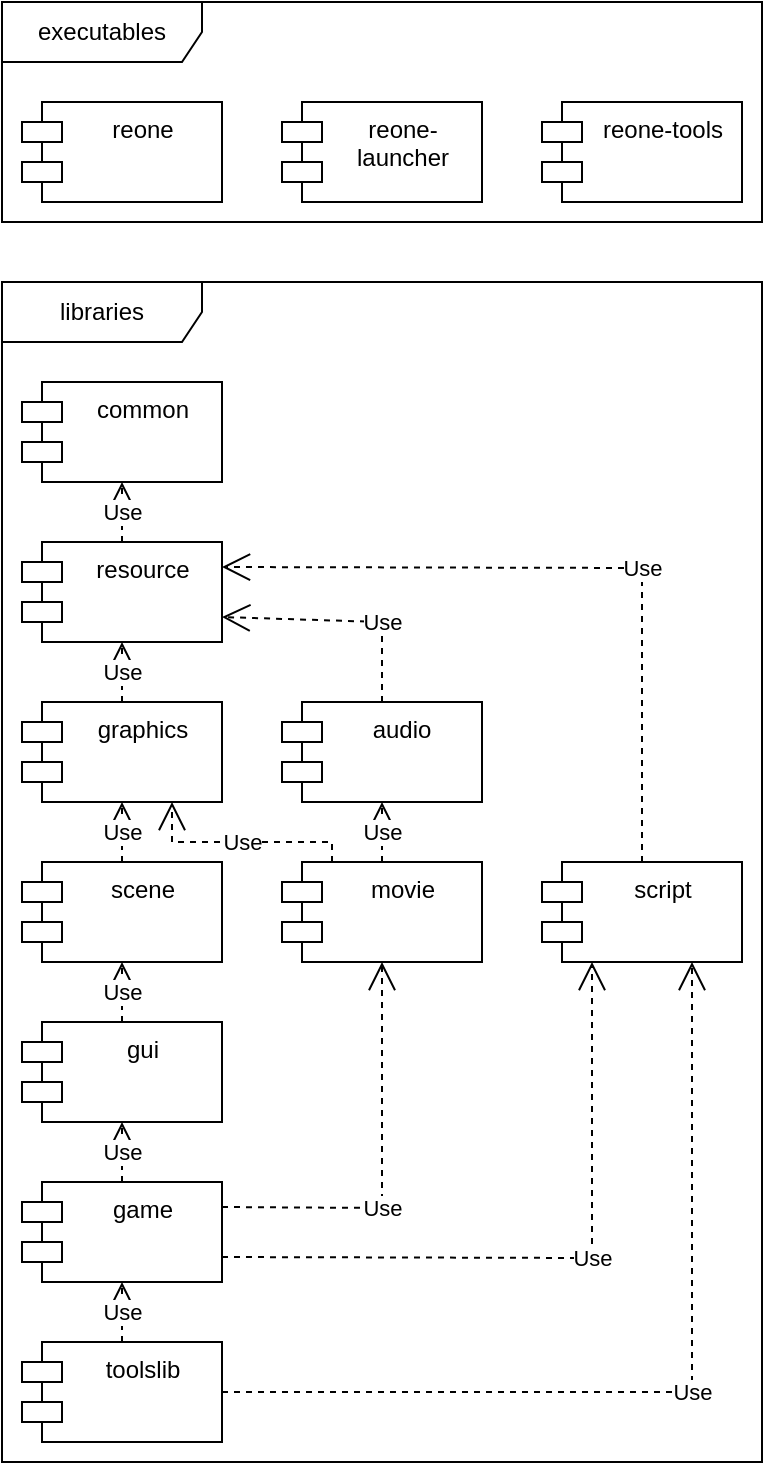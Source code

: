<mxfile version="19.0.3" type="device"><diagram id="C5RBs43oDa-KdzZeNtuy" name="Page-1"><mxGraphModel dx="2585" dy="2554" grid="1" gridSize="10" guides="1" tooltips="1" connect="1" arrows="1" fold="1" page="1" pageScale="1" pageWidth="827" pageHeight="1169" math="0" shadow="0"><root><mxCell id="WIyWlLk6GJQsqaUBKTNV-0"/><mxCell id="WIyWlLk6GJQsqaUBKTNV-1" parent="WIyWlLk6GJQsqaUBKTNV-0"/><mxCell id="uwfJpqVd9WzeynNxQDzf-1" value="executables" style="shape=umlFrame;whiteSpace=wrap;html=1;width=100;height=30;flipH=0;" parent="WIyWlLk6GJQsqaUBKTNV-1" vertex="1"><mxGeometry x="20" y="-1150" width="380" height="110" as="geometry"/></mxCell><mxCell id="uwfJpqVd9WzeynNxQDzf-5" value="libraries" style="shape=umlFrame;whiteSpace=wrap;html=1;width=100;height=30;" parent="WIyWlLk6GJQsqaUBKTNV-1" vertex="1"><mxGeometry x="20" y="-1010" width="380" height="590" as="geometry"/></mxCell><mxCell id="wTLT_p1KPuhMP4MYyWY3-7" value="toolslib" style="shape=module;align=left;spacingLeft=20;align=center;verticalAlign=top;html=1;" parent="WIyWlLk6GJQsqaUBKTNV-1" vertex="1"><mxGeometry x="30" y="-480" width="100" height="50" as="geometry"/></mxCell><mxCell id="gnWsdmeyHeUerrLaL-5L-1" value="movie" style="shape=module;align=left;spacingLeft=20;align=center;verticalAlign=top;html=1;" parent="WIyWlLk6GJQsqaUBKTNV-1" vertex="1"><mxGeometry x="160" y="-720" width="100" height="50" as="geometry"/></mxCell><mxCell id="gnWsdmeyHeUerrLaL-5L-2" value="gui" style="shape=module;align=left;spacingLeft=20;align=center;verticalAlign=top;html=1;" parent="WIyWlLk6GJQsqaUBKTNV-1" vertex="1"><mxGeometry x="30" y="-640" width="100" height="50" as="geometry"/></mxCell><mxCell id="gnWsdmeyHeUerrLaL-5L-3" value="game" style="shape=module;align=left;spacingLeft=20;align=center;verticalAlign=top;html=1;" parent="WIyWlLk6GJQsqaUBKTNV-1" vertex="1"><mxGeometry x="30" y="-560" width="100" height="50" as="geometry"/></mxCell><mxCell id="gnWsdmeyHeUerrLaL-5L-4" value="scene" style="shape=module;align=left;spacingLeft=20;align=center;verticalAlign=top;html=1;" parent="WIyWlLk6GJQsqaUBKTNV-1" vertex="1"><mxGeometry x="30" y="-720" width="100" height="50" as="geometry"/></mxCell><mxCell id="gnWsdmeyHeUerrLaL-5L-5" value="graphics" style="shape=module;align=left;spacingLeft=20;align=center;verticalAlign=top;html=1;" parent="WIyWlLk6GJQsqaUBKTNV-1" vertex="1"><mxGeometry x="30" y="-800" width="100" height="50" as="geometry"/></mxCell><mxCell id="gnWsdmeyHeUerrLaL-5L-6" value="script" style="shape=module;align=left;spacingLeft=20;align=center;verticalAlign=top;html=1;" parent="WIyWlLk6GJQsqaUBKTNV-1" vertex="1"><mxGeometry x="290" y="-720" width="100" height="50" as="geometry"/></mxCell><mxCell id="hj-piPnPRJIngDWY3FeU-0" value="audio" style="shape=module;align=left;spacingLeft=20;align=center;verticalAlign=top;" parent="WIyWlLk6GJQsqaUBKTNV-1" vertex="1"><mxGeometry x="160" y="-800" width="100" height="50" as="geometry"/></mxCell><mxCell id="v-eWyspMXQ56PKsTLA4A-5" value="reone-&lt;br&gt;launcher" style="shape=module;align=left;spacingLeft=20;align=center;verticalAlign=top;html=1;" parent="WIyWlLk6GJQsqaUBKTNV-1" vertex="1"><mxGeometry x="160" y="-1100" width="100" height="50" as="geometry"/></mxCell><mxCell id="F_gQUoQRdA11ZhNdmKd8-1" value="resource" style="shape=module;align=center;spacingLeft=20;align=center;verticalAlign=top;html=1;labelPosition=center;verticalLabelPosition=middle;" parent="WIyWlLk6GJQsqaUBKTNV-1" vertex="1"><mxGeometry x="30" y="-880" width="100" height="50" as="geometry"/></mxCell><mxCell id="wTLT_p1KPuhMP4MYyWY3-14" value="reone" style="shape=module;align=left;spacingLeft=20;align=center;verticalAlign=top;html=1;" parent="WIyWlLk6GJQsqaUBKTNV-1" vertex="1"><mxGeometry x="30" y="-1100" width="100" height="50" as="geometry"/></mxCell><mxCell id="wTLT_p1KPuhMP4MYyWY3-15" value="reone-tools" style="shape=module;align=left;spacingLeft=20;align=center;verticalAlign=top;html=1;" parent="WIyWlLk6GJQsqaUBKTNV-1" vertex="1"><mxGeometry x="290" y="-1100" width="100" height="50" as="geometry"/></mxCell><mxCell id="-GsOFkJRAlTUAmM-WTSo-0" value="common" style="shape=module;align=center;spacingLeft=20;align=center;verticalAlign=top;html=1;labelPosition=center;verticalLabelPosition=middle;" vertex="1" parent="WIyWlLk6GJQsqaUBKTNV-1"><mxGeometry x="30" y="-960" width="100" height="50" as="geometry"/></mxCell><mxCell id="-GsOFkJRAlTUAmM-WTSo-1" value="Use" style="endArrow=open;endSize=12;dashed=1;html=1;rounded=0;" edge="1" parent="WIyWlLk6GJQsqaUBKTNV-1" source="F_gQUoQRdA11ZhNdmKd8-1" target="-GsOFkJRAlTUAmM-WTSo-0"><mxGeometry width="160" relative="1" as="geometry"><mxPoint x="360" y="-890" as="sourcePoint"/><mxPoint x="200" y="-890" as="targetPoint"/></mxGeometry></mxCell><mxCell id="-GsOFkJRAlTUAmM-WTSo-2" value="Use" style="endArrow=open;endSize=12;dashed=1;html=1;rounded=0;" edge="1" parent="WIyWlLk6GJQsqaUBKTNV-1" source="gnWsdmeyHeUerrLaL-5L-5" target="F_gQUoQRdA11ZhNdmKd8-1"><mxGeometry width="160" relative="1" as="geometry"><mxPoint x="350" y="-820" as="sourcePoint"/><mxPoint x="190" y="-820" as="targetPoint"/></mxGeometry></mxCell><mxCell id="-GsOFkJRAlTUAmM-WTSo-3" value="Use" style="endArrow=open;endSize=12;dashed=1;html=1;rounded=0;" edge="1" parent="WIyWlLk6GJQsqaUBKTNV-1" source="gnWsdmeyHeUerrLaL-5L-4" target="gnWsdmeyHeUerrLaL-5L-5"><mxGeometry width="160" relative="1" as="geometry"><mxPoint x="330" y="-750" as="sourcePoint"/><mxPoint x="170" y="-750" as="targetPoint"/></mxGeometry></mxCell><mxCell id="-GsOFkJRAlTUAmM-WTSo-4" value="Use" style="endArrow=open;endSize=12;dashed=1;html=1;rounded=0;" edge="1" parent="WIyWlLk6GJQsqaUBKTNV-1" source="gnWsdmeyHeUerrLaL-5L-2" target="gnWsdmeyHeUerrLaL-5L-4"><mxGeometry width="160" relative="1" as="geometry"><mxPoint x="430" y="-770" as="sourcePoint"/><mxPoint x="270" y="-770" as="targetPoint"/></mxGeometry></mxCell><mxCell id="-GsOFkJRAlTUAmM-WTSo-5" value="Use" style="endArrow=open;endSize=12;dashed=1;html=1;rounded=0;" edge="1" parent="WIyWlLk6GJQsqaUBKTNV-1" source="gnWsdmeyHeUerrLaL-5L-3" target="gnWsdmeyHeUerrLaL-5L-2"><mxGeometry width="160" relative="1" as="geometry"><mxPoint x="330" y="-810" as="sourcePoint"/><mxPoint x="170" y="-810" as="targetPoint"/></mxGeometry></mxCell><mxCell id="-GsOFkJRAlTUAmM-WTSo-6" value="Use" style="endArrow=open;endSize=12;dashed=1;html=1;rounded=0;" edge="1" parent="WIyWlLk6GJQsqaUBKTNV-1" source="wTLT_p1KPuhMP4MYyWY3-7" target="gnWsdmeyHeUerrLaL-5L-3"><mxGeometry width="160" relative="1" as="geometry"><mxPoint x="370" y="-530" as="sourcePoint"/><mxPoint x="210" y="-530" as="targetPoint"/></mxGeometry></mxCell><mxCell id="-GsOFkJRAlTUAmM-WTSo-8" value="Use" style="endArrow=open;endSize=12;dashed=1;html=1;rounded=0;entryX=1;entryY=0.75;entryDx=0;entryDy=0;exitX=0.5;exitY=0;exitDx=0;exitDy=0;" edge="1" parent="WIyWlLk6GJQsqaUBKTNV-1" source="hj-piPnPRJIngDWY3FeU-0" target="F_gQUoQRdA11ZhNdmKd8-1"><mxGeometry x="-0.334" width="160" relative="1" as="geometry"><mxPoint x="300" y="-850" as="sourcePoint"/><mxPoint x="460" y="-850" as="targetPoint"/><Array as="points"><mxPoint x="210" y="-840"/></Array><mxPoint as="offset"/></mxGeometry></mxCell><mxCell id="-GsOFkJRAlTUAmM-WTSo-9" value="Use" style="endArrow=open;endSize=12;dashed=1;html=1;rounded=0;entryX=1;entryY=0.25;entryDx=0;entryDy=0;" edge="1" parent="WIyWlLk6GJQsqaUBKTNV-1" source="gnWsdmeyHeUerrLaL-5L-6" target="F_gQUoQRdA11ZhNdmKd8-1"><mxGeometry x="-0.176" width="160" relative="1" as="geometry"><mxPoint x="230" y="-840" as="sourcePoint"/><mxPoint x="390" y="-840" as="targetPoint"/><Array as="points"><mxPoint x="340" y="-867"/></Array><mxPoint as="offset"/></mxGeometry></mxCell><mxCell id="-GsOFkJRAlTUAmM-WTSo-10" value="Use" style="endArrow=open;endSize=12;dashed=1;html=1;rounded=0;exitX=0.25;exitY=0;exitDx=0;exitDy=0;entryX=0.75;entryY=1;entryDx=0;entryDy=0;" edge="1" parent="WIyWlLk6GJQsqaUBKTNV-1" source="gnWsdmeyHeUerrLaL-5L-1" target="gnWsdmeyHeUerrLaL-5L-5"><mxGeometry width="160" relative="1" as="geometry"><mxPoint x="180" y="-630" as="sourcePoint"/><mxPoint x="340" y="-630" as="targetPoint"/><Array as="points"><mxPoint x="185" y="-730"/><mxPoint x="105" y="-730"/></Array><mxPoint as="offset"/></mxGeometry></mxCell><mxCell id="-GsOFkJRAlTUAmM-WTSo-11" value="Use" style="endArrow=open;endSize=12;dashed=1;html=1;rounded=0;" edge="1" parent="WIyWlLk6GJQsqaUBKTNV-1" source="gnWsdmeyHeUerrLaL-5L-1" target="hj-piPnPRJIngDWY3FeU-0"><mxGeometry width="160" relative="1" as="geometry"><mxPoint x="190" y="-630" as="sourcePoint"/><mxPoint x="350" y="-630" as="targetPoint"/></mxGeometry></mxCell><mxCell id="-GsOFkJRAlTUAmM-WTSo-12" value="Use" style="endArrow=open;endSize=12;dashed=1;html=1;rounded=0;exitX=1;exitY=0.5;exitDx=0;exitDy=0;entryX=0.75;entryY=1;entryDx=0;entryDy=0;" edge="1" parent="WIyWlLk6GJQsqaUBKTNV-1" source="wTLT_p1KPuhMP4MYyWY3-7" target="gnWsdmeyHeUerrLaL-5L-6"><mxGeometry x="0.044" width="160" relative="1" as="geometry"><mxPoint x="170" y="-590" as="sourcePoint"/><mxPoint x="330" y="-590" as="targetPoint"/><Array as="points"><mxPoint x="365" y="-455"/></Array><mxPoint as="offset"/></mxGeometry></mxCell><mxCell id="-GsOFkJRAlTUAmM-WTSo-13" value="Use" style="endArrow=open;endSize=12;dashed=1;html=1;rounded=0;exitX=1;exitY=0.25;exitDx=0;exitDy=0;entryX=0.5;entryY=1;entryDx=0;entryDy=0;" edge="1" parent="WIyWlLk6GJQsqaUBKTNV-1" source="gnWsdmeyHeUerrLaL-5L-3" target="gnWsdmeyHeUerrLaL-5L-1"><mxGeometry x="-0.212" width="160" relative="1" as="geometry"><mxPoint x="150" y="-570" as="sourcePoint"/><mxPoint x="310" y="-570" as="targetPoint"/><Array as="points"><mxPoint x="210" y="-547"/></Array><mxPoint as="offset"/></mxGeometry></mxCell><mxCell id="-GsOFkJRAlTUAmM-WTSo-14" value="Use" style="endArrow=open;endSize=12;dashed=1;html=1;rounded=0;exitX=1;exitY=0.75;exitDx=0;exitDy=0;entryX=0.25;entryY=1;entryDx=0;entryDy=0;" edge="1" parent="WIyWlLk6GJQsqaUBKTNV-1" source="gnWsdmeyHeUerrLaL-5L-3" target="gnWsdmeyHeUerrLaL-5L-6"><mxGeometry x="0.111" width="160" relative="1" as="geometry"><mxPoint x="180" y="-510" as="sourcePoint"/><mxPoint x="340" y="-510" as="targetPoint"/><Array as="points"><mxPoint x="315" y="-522"/></Array><mxPoint as="offset"/></mxGeometry></mxCell></root></mxGraphModel></diagram></mxfile>